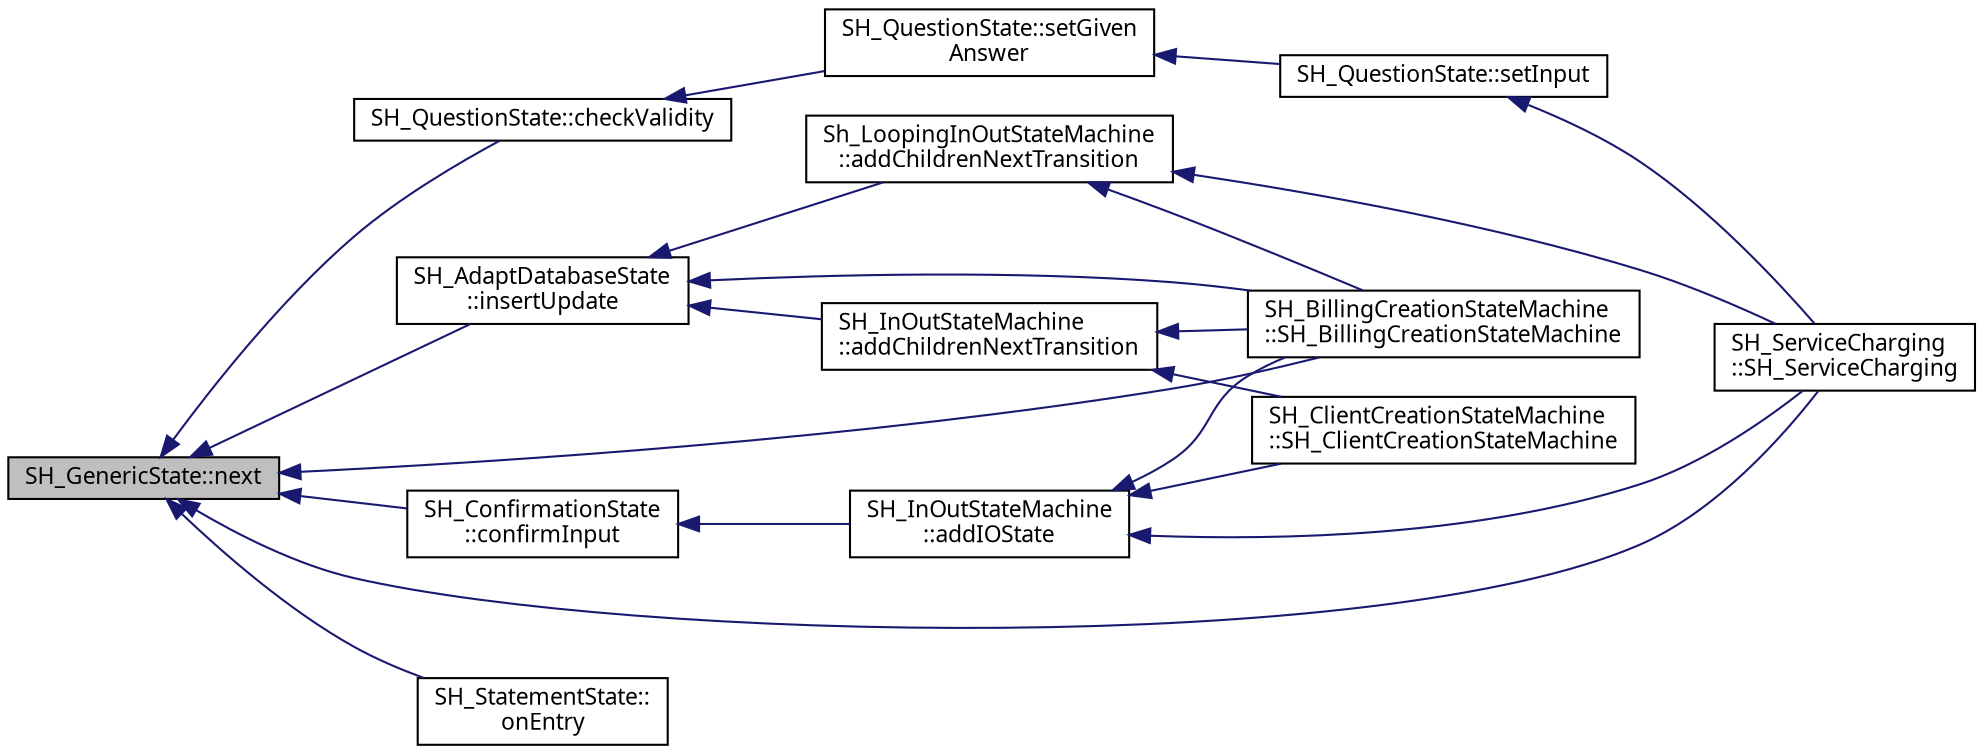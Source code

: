 digraph "SH_GenericState::next"
{
 // INTERACTIVE_SVG=YES
  bgcolor="transparent";
  edge [fontname="Verdana",fontsize="11",labelfontname="Verdana",labelfontsize="11"];
  node [fontname="Verdana",fontsize="11",shape=record];
  rankdir="LR";
  Node1 [label="SH_GenericState::next",height=0.2,width=0.4,color="black", fillcolor="grey75", style="filled" fontcolor="black"];
  Node1 -> Node2 [dir="back",color="midnightblue",fontsize="11",style="solid",fontname="Verdana"];
  Node2 [label="SH_QuestionState::checkValidity",height=0.2,width=0.4,color="black",URL="$classSH__QuestionState.html#a3ca5459c20ef591023c0572d8224146c"];
  Node2 -> Node3 [dir="back",color="midnightblue",fontsize="11",style="solid",fontname="Verdana"];
  Node3 [label="SH_QuestionState::setGiven\lAnswer",height=0.2,width=0.4,color="black",URL="$classSH__QuestionState.html#a9d285a34a7002fd05a7fa8ff9139c264"];
  Node3 -> Node4 [dir="back",color="midnightblue",fontsize="11",style="solid",fontname="Verdana"];
  Node4 [label="SH_QuestionState::setInput",height=0.2,width=0.4,color="black",URL="$classSH__QuestionState.html#a331222d371d9c97392f35c84a5ef43e1"];
  Node4 -> Node5 [dir="back",color="midnightblue",fontsize="11",style="solid",fontname="Verdana"];
  Node5 [label="SH_ServiceCharging\l::SH_ServiceCharging",height=0.2,width=0.4,color="black",URL="$classSH__ServiceCharging.html#afa5273d046049b1c2b020a6a19a8290b",tooltip="SH_ServiceCharging. "];
  Node1 -> Node6 [dir="back",color="midnightblue",fontsize="11",style="solid",fontname="Verdana"];
  Node6 [label="SH_ConfirmationState\l::confirmInput",height=0.2,width=0.4,color="black",URL="$classSH__ConfirmationState.html#ae47d89a7fc0ada8eb51d8bef2317b348"];
  Node6 -> Node7 [dir="back",color="midnightblue",fontsize="11",style="solid",fontname="Verdana"];
  Node7 [label="SH_InOutStateMachine\l::addIOState",height=0.2,width=0.4,color="black",URL="$classSH__InOutStateMachine.html#ad6b778d052f741daee720c047059ce0e"];
  Node7 -> Node8 [dir="back",color="midnightblue",fontsize="11",style="solid",fontname="Verdana"];
  Node8 [label="SH_BillingCreationStateMachine\l::SH_BillingCreationStateMachine",height=0.2,width=0.4,color="black",URL="$classSH__BillingCreationStateMachine.html#ad62b77fa4aeafe200056ff3974562f83",tooltip="SH_BillingCreationStateMachine. "];
  Node7 -> Node9 [dir="back",color="midnightblue",fontsize="11",style="solid",fontname="Verdana"];
  Node9 [label="SH_ClientCreationStateMachine\l::SH_ClientCreationStateMachine",height=0.2,width=0.4,color="black",URL="$classSH__ClientCreationStateMachine.html#a0b406b0f404c0fd33bf35be8ce0cc811"];
  Node7 -> Node5 [dir="back",color="midnightblue",fontsize="11",style="solid",fontname="Verdana"];
  Node1 -> Node10 [dir="back",color="midnightblue",fontsize="11",style="solid",fontname="Verdana"];
  Node10 [label="SH_AdaptDatabaseState\l::insertUpdate",height=0.2,width=0.4,color="black",URL="$classSH__AdaptDatabaseState.html#ab010e64da052db416328d3bcb9ca01d4"];
  Node10 -> Node11 [dir="back",color="midnightblue",fontsize="11",style="solid",fontname="Verdana"];
  Node11 [label="Sh_LoopingInOutStateMachine\l::addChildrenNextTransition",height=0.2,width=0.4,color="black",URL="$classSh__LoopingInOutStateMachine.html#acfd8d0711c793b13c759f6c50be6a315"];
  Node11 -> Node8 [dir="back",color="midnightblue",fontsize="11",style="solid",fontname="Verdana"];
  Node11 -> Node5 [dir="back",color="midnightblue",fontsize="11",style="solid",fontname="Verdana"];
  Node10 -> Node12 [dir="back",color="midnightblue",fontsize="11",style="solid",fontname="Verdana"];
  Node12 [label="SH_InOutStateMachine\l::addChildrenNextTransition",height=0.2,width=0.4,color="black",URL="$classSH__InOutStateMachine.html#a689e5513ef6ef3fc1598efacd413372e"];
  Node12 -> Node8 [dir="back",color="midnightblue",fontsize="11",style="solid",fontname="Verdana"];
  Node12 -> Node9 [dir="back",color="midnightblue",fontsize="11",style="solid",fontname="Verdana"];
  Node10 -> Node8 [dir="back",color="midnightblue",fontsize="11",style="solid",fontname="Verdana"];
  Node1 -> Node13 [dir="back",color="midnightblue",fontsize="11",style="solid",fontname="Verdana"];
  Node13 [label="SH_StatementState::\lonEntry",height=0.2,width=0.4,color="black",URL="$classSH__StatementState.html#ac62f9c27b2966034e56762a6e532dbe4"];
  Node1 -> Node8 [dir="back",color="midnightblue",fontsize="11",style="solid",fontname="Verdana"];
  Node1 -> Node5 [dir="back",color="midnightblue",fontsize="11",style="solid",fontname="Verdana"];
}
